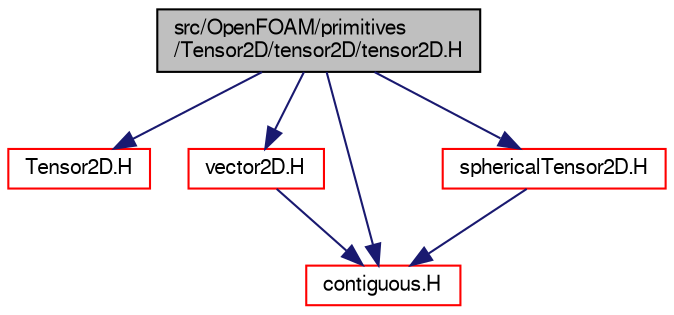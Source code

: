 digraph "src/OpenFOAM/primitives/Tensor2D/tensor2D/tensor2D.H"
{
  bgcolor="transparent";
  edge [fontname="FreeSans",fontsize="10",labelfontname="FreeSans",labelfontsize="10"];
  node [fontname="FreeSans",fontsize="10",shape=record];
  Node1 [label="src/OpenFOAM/primitives\l/Tensor2D/tensor2D/tensor2D.H",height=0.2,width=0.4,color="black", fillcolor="grey75", style="filled" fontcolor="black"];
  Node1 -> Node2 [color="midnightblue",fontsize="10",style="solid",fontname="FreeSans"];
  Node2 [label="Tensor2D.H",height=0.2,width=0.4,color="red",URL="$a08558.html"];
  Node1 -> Node3 [color="midnightblue",fontsize="10",style="solid",fontname="FreeSans"];
  Node3 [label="vector2D.H",height=0.2,width=0.4,color="red",URL="$a08588.html"];
  Node3 -> Node4 [color="midnightblue",fontsize="10",style="solid",fontname="FreeSans"];
  Node4 [label="contiguous.H",height=0.2,width=0.4,color="red",URL="$a08354.html",tooltip="Template function to specify if the data of a type are contiguous. "];
  Node1 -> Node4 [color="midnightblue",fontsize="10",style="solid",fontname="FreeSans"];
  Node1 -> Node5 [color="midnightblue",fontsize="10",style="solid",fontname="FreeSans"];
  Node5 [label="sphericalTensor2D.H",height=0.2,width=0.4,color="red",URL="$a08495.html"];
  Node5 -> Node4 [color="midnightblue",fontsize="10",style="solid",fontname="FreeSans"];
}
